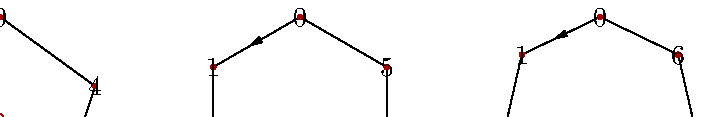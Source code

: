\documentclass{standalone}
\usepackage{luamplib}
\begin{document}
\mplibtextextlabel{enable}
\begin{mplibcode}

vardef median primary P = 
    (origin for i=1 upto length P: + point i of P endfor) / length P
enddef;

primarydef p enlarged s = p shifted -median p scaled s shifted median p enddef;

vardef polygon(expr n, r) = 
    for i = 0 upto n - 1: (0, r) rotated (360 / n * i) -- endfor cycle
enddef;

path u, c, s;
u = polygon(5, 36);
c = polygon(6, 36) shifted 108 right;
s = polygon(7, 36) shifted 216 right;

beginfig(1);
draw origin--left scaled 50 withcolor background;
ahangle := 30; numeric r, x; r = 9/16; x = -1;
forsuffixes $=u, c, s:
  drawarrow subpath(r, r + length $) of $;
  draw fullcircle scaled 2 shifted median $ withcolor .67 red; 
  for i=0 upto length $-1: 
    fill fullcircle scaled 2 shifted point i of $ withcolor .67 red; 
    label(decimal i, point i of ($ enlarged 1.15)); 
  endfor
endfor
endfig;
\end{mplibcode}
\end{document}
